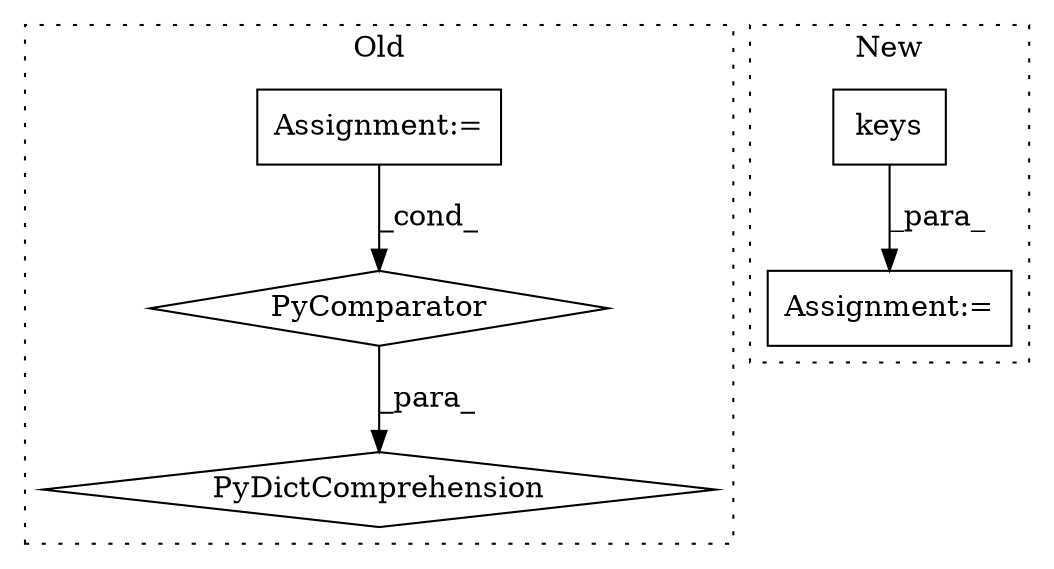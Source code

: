 digraph G {
subgraph cluster0 {
1 [label="PyComparator" a="113" s="2176" l="39" shape="diamond"];
3 [label="Assignment:=" a="7" s="2176" l="39" shape="box"];
5 [label="PyDictComprehension" a="110" s="2098" l="125" shape="diamond"];
label = "Old";
style="dotted";
}
subgraph cluster1 {
2 [label="keys" a="32" s="2528" l="6" shape="box"];
4 [label="Assignment:=" a="7" s="2508" l="35" shape="box"];
label = "New";
style="dotted";
}
1 -> 5 [label="_para_"];
2 -> 4 [label="_para_"];
3 -> 1 [label="_cond_"];
}